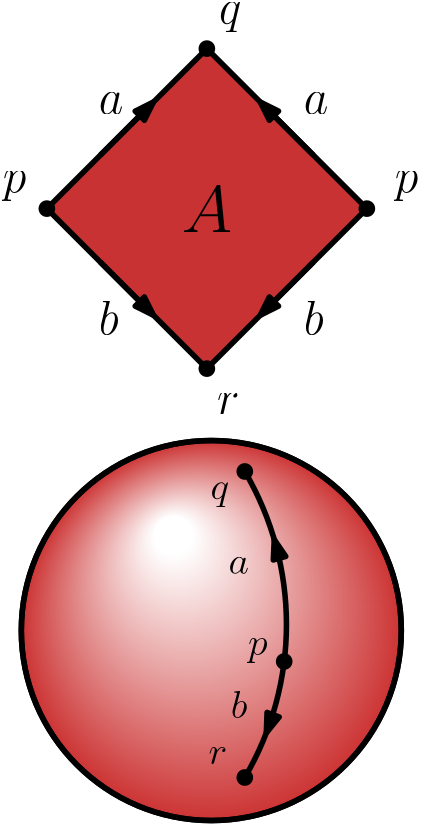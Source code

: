 <?xml version="1.0"?>
<!DOCTYPE ipe SYSTEM "ipe.dtd">
<ipe version="70107" creator="Ipe 7.1.8">
<info created="D:20140623201205" modified="D:20160228124710"/>
<ipestyle name="basic">
<symbol name="arrow/arc(spx)">
<path stroke="sym-stroke" fill="sym-stroke" pen="sym-pen">
0 0 m
-1 0.333 l
-1 -0.333 l
h
</path>
</symbol>
<symbol name="arrow/farc(spx)">
<path stroke="sym-stroke" fill="white" pen="sym-pen">
0 0 m
-1 0.333 l
-1 -0.333 l
h
</path>
</symbol>
<symbol name="mark/circle(sx)" transformations="translations">
<path fill="sym-stroke">
0.6 0 0 0.6 0 0 e
0.4 0 0 0.4 0 0 e
</path>
</symbol>
<symbol name="mark/disk(sx)" transformations="translations">
<path fill="sym-stroke">
0.6 0 0 0.6 0 0 e
</path>
</symbol>
<symbol name="mark/fdisk(sfx)" transformations="translations">
<group>
<path fill="sym-fill">
0.5 0 0 0.5 0 0 e
</path>
<path fill="sym-stroke" fillrule="eofill">
0.6 0 0 0.6 0 0 e
0.4 0 0 0.4 0 0 e
</path>
</group>
</symbol>
<symbol name="mark/box(sx)" transformations="translations">
<path fill="sym-stroke" fillrule="eofill">
-0.6 -0.6 m
0.6 -0.6 l
0.6 0.6 l
-0.6 0.6 l
h
-0.4 -0.4 m
0.4 -0.4 l
0.4 0.4 l
-0.4 0.4 l
h
</path>
</symbol>
<symbol name="mark/square(sx)" transformations="translations">
<path fill="sym-stroke">
-0.6 -0.6 m
0.6 -0.6 l
0.6 0.6 l
-0.6 0.6 l
h
</path>
</symbol>
<symbol name="mark/fsquare(sfx)" transformations="translations">
<group>
<path fill="sym-fill">
-0.5 -0.5 m
0.5 -0.5 l
0.5 0.5 l
-0.5 0.5 l
h
</path>
<path fill="sym-stroke" fillrule="eofill">
-0.6 -0.6 m
0.6 -0.6 l
0.6 0.6 l
-0.6 0.6 l
h
-0.4 -0.4 m
0.4 -0.4 l
0.4 0.4 l
-0.4 0.4 l
h
</path>
</group>
</symbol>
<symbol name="mark/cross(sx)" transformations="translations">
<group>
<path fill="sym-stroke">
-0.43 -0.57 m
0.57 0.43 l
0.43 0.57 l
-0.57 -0.43 l
h
</path>
<path fill="sym-stroke">
-0.43 0.57 m
0.57 -0.43 l
0.43 -0.57 l
-0.57 0.43 l
h
</path>
</group>
</symbol>
<symbol name="arrow/fnormal(spx)">
<path stroke="sym-stroke" fill="white" pen="sym-pen">
0 0 m
-1 0.333 l
-1 -0.333 l
h
</path>
</symbol>
<symbol name="arrow/pointed(spx)">
<path stroke="sym-stroke" fill="sym-stroke" pen="sym-pen">
0 0 m
-1 0.333 l
-0.8 0 l
-1 -0.333 l
h
</path>
</symbol>
<symbol name="arrow/fpointed(spx)">
<path stroke="sym-stroke" fill="white" pen="sym-pen">
0 0 m
-1 0.333 l
-0.8 0 l
-1 -0.333 l
h
</path>
</symbol>
<symbol name="arrow/linear(spx)">
<path stroke="sym-stroke" pen="sym-pen">
-1 0.333 m
0 0 l
-1 -0.333 l
</path>
</symbol>
<symbol name="arrow/fdouble(spx)">
<path stroke="sym-stroke" fill="white" pen="sym-pen">
0 0 m
-1 0.333 l
-1 -0.333 l
h
-1 0 m
-2 0.333 l
-2 -0.333 l
h
</path>
</symbol>
<symbol name="arrow/double(spx)">
<path stroke="sym-stroke" fill="sym-stroke" pen="sym-pen">
0 0 m
-1 0.333 l
-1 -0.333 l
h
-1 0 m
-2 0.333 l
-2 -0.333 l
h
</path>
</symbol>
<pen name="heavier" value="0.8"/>
<pen name="fat" value="1.2"/>
<pen name="ultrafat" value="2"/>
<symbolsize name="large" value="5"/>
<symbolsize name="small" value="2"/>
<symbolsize name="tiny" value="1.1"/>
<arrowsize name="large" value="10"/>
<arrowsize name="small" value="5"/>
<arrowsize name="tiny" value="3"/>
<color name="red" value="1 0 0"/>
<color name="green" value="0 1 0"/>
<color name="blue" value="0 0 1"/>
<color name="yellow" value="1 1 0"/>
<color name="orange" value="1 0.647 0"/>
<color name="gold" value="1 0.843 0"/>
<color name="purple" value="0.627 0.125 0.941"/>
<color name="gray" value="0.745"/>
<color name="brown" value="0.647 0.165 0.165"/>
<color name="navy" value="0 0 0.502"/>
<color name="pink" value="1 0.753 0.796"/>
<color name="seagreen" value="0.18 0.545 0.341"/>
<color name="turquoise" value="0.251 0.878 0.816"/>
<color name="violet" value="0.933 0.51 0.933"/>
<color name="darkblue" value="0 0 0.545"/>
<color name="darkcyan" value="0 0.545 0.545"/>
<color name="darkgray" value="0.663"/>
<color name="darkgreen" value="0 0.392 0"/>
<color name="darkmagenta" value="0.545 0 0.545"/>
<color name="darkorange" value="1 0.549 0"/>
<color name="darkred" value="0.545 0 0"/>
<color name="lightblue" value="0.678 0.847 0.902"/>
<color name="lightcyan" value="0.878 1 1"/>
<color name="lightgray" value="0.827"/>
<color name="lightgreen" value="0.565 0.933 0.565"/>
<color name="lightyellow" value="1 1 0.878"/>
<dashstyle name="dashed" value="[4] 0"/>
<dashstyle name="dotted" value="[1 3] 0"/>
<dashstyle name="dash dotted" value="[4 2 1 2] 0"/>
<dashstyle name="dash dot dotted" value="[4 2 1 2 1 2] 0"/>
<textsize name="large" value="\large"/>
<textsize name="small" value="\small"/>
<textsize name="tiny" value="\tiny"/>
<textsize name="Large" value="\Large"/>
<textsize name="LARGE" value="\LARGE"/>
<textsize name="huge" value="\huge"/>
<textsize name="Huge" value="\Huge"/>
<textsize name="footnote" value="\footnotesize"/>
<textstyle name="center" begin="\begin{center}" end="\end{center}"/>
<textstyle name="itemize" begin="\begin{itemize}" end="\end{itemize}"/>
<textstyle name="item" begin="\begin{itemize}\item{}" end="\end{itemize}"/>
<gridsize name="4 pts" value="4"/>
<gridsize name="8 pts (~3 mm)" value="8"/>
<gridsize name="16 pts (~6 mm)" value="16"/>
<gridsize name="32 pts (~12 mm)" value="32"/>
<gridsize name="10 pts (~3.5 mm)" value="10"/>
<gridsize name="20 pts (~7 mm)" value="20"/>
<gridsize name="14 pts (~5 mm)" value="14"/>
<gridsize name="28 pts (~10 mm)" value="28"/>
<gridsize name="56 pts (~20 mm)" value="56"/>
<anglesize name="90 deg" value="90"/>
<anglesize name="60 deg" value="60"/>
<anglesize name="45 deg" value="45"/>
<anglesize name="30 deg" value="30"/>
<anglesize name="22.5 deg" value="22.5"/>
<tiling name="falling" angle="-60" step="4" width="1"/>
<tiling name="rising" angle="30" step="4" width="1"/>
</ipestyle>
<ipestyle name="gradient">
<gradient name="radazul" type="radial" coords="226 209 0 226 209 100" extend="yes">
 <stop offset="0" color="0.592 0.592 0.988"/>
 <stop offset="1" color="0.87"/>
</gradient>
<gradient name="radverde" type="radial" coords="226 209 0 226 209 60" extend="yes">
 <stop offset="0" color="0.592 0.988 0.592"/>
 <stop offset="1" color="0.87"/>
</gradient>
<gradient name="radgris1" type="radial" coords="432 672 0 432 672 70" extend="yes">
 <stop offset="0" color="0.062"/>
 <stop offset="1" color="1"/>
</gradient>
<gradient name="radgris2" type="radial" coords="432 672 0 432 672 70" extend="yes">
 <stop offset="0" color="0.125"/>
 <stop offset="1" color="1"/>
</gradient>
<gradient name="radgris3" type="radial" coords="432 672 0 432 672 70" extend="yes">
 <stop offset="0" color="0.187"/>
 <stop offset="1" color="1"/>
</gradient>
<gradient name="radgris4" type="radial" coords="432 672 0 432 672 70" extend="yes">
 <stop offset="0" color="0.25"/>
 <stop offset="1" color="1"/>
</gradient>
<gradient name="radgris5" type="radial" coords="432 672 0 432 672 70" extend="yes">
 <stop offset="0" color="0.312"/>
 <stop offset="1" color="1"/>
</gradient>
<gradient name="radgris6" type="radial" coords="432 672 0 432 672 70" extend="yes">
 <stop offset="0" color="0.375"/>
 <stop offset="1" color="1"/>
</gradient>
<gradient name="radgris7" type="radial" coords="432 672 0 432 672 70" extend="yes">
 <stop offset="0" color="0.437"/>
 <stop offset="1" color="1"/>
</gradient>
<gradient name="radgris8" type="radial" coords="432 672 0 432 672 70" extend="yes">
 <stop offset="0" color="0.5"/>
 <stop offset="1" color="1"/>
</gradient>
<gradient name="radgris9" type="radial" coords="432 672 0 432 672 70" extend="yes">
 <stop offset="0" color="0.562"/>
 <stop offset="1" color="1"/>
</gradient>
<gradient name="radgris10" type="radial" coords="432 672 0 432 672 70" extend="yes">
 <stop offset="0" color="0.625"/>
 <stop offset="1" color="1"/>
</gradient>
<gradient name="radgris11" type="radial" coords="432 672 0 432 672 70" extend="yes">
 <stop offset="0" color="0.687"/>
 <stop offset="1" color="1"/>
</gradient>
<gradient name="radgris12" type="radial" coords="432 672 0 432 672 70" extend="yes">
 <stop offset="0" color="0.75"/>
 <stop offset="1" color="1"/>
</gradient>
<gradient name="radgris13" type="radial" coords="432 672 0 432 672 70" extend="yes">
 <stop offset="0" color="0.812"/>
 <stop offset="1" color="1"/>
</gradient>
<gradient name="radgris14" type="radial" coords="432 672 0 432 672 70" extend="yes">
 <stop offset="0" color="0.875"/>
 <stop offset="1" color="1"/>
</gradient>
<gradient name="radgris15" type="radial" coords="432 672 0 432 672 70" extend="yes">
 <stop offset="0" color="0.937"/>
 <stop offset="1" color="1"/>
</gradient>
<gradient name="radgris0" type="radial" coords="432 672 0 432 672 70" extend="yes">
 <stop offset="0" color="0"/>
 <stop offset="1" color="1"/>
</gradient>
<gradient name="lingris" type="axial" coords="309.1 485.5 309.1 400" extend="yes">
 <stop offset="0" color="0.9"/>
 <stop offset="1" color="1"/>
</gradient>
<gradient name="linnegro" type="axial" coords="309.1 485.5 309.1 400" extend="yes">
 <stop offset="0" color="0"/>
 <stop offset="1" color="1"/>
</gradient>
<gradient name="radgris" type="radial" coords="304 736 0 304 736 400" extend="yes">
 <stop offset="0" color="0.9"/>
 <stop offset="0.6" color="0.9"/>
 <stop offset="1" color="1"/>
</gradient>
<gradient name="radnegro" type="radial" coords="304 736 0 304 736 400" extend="yes">
 <stop offset="0" color="0"/>
 <stop offset="0.6" color="0"/>
 <stop offset="1" color="1"/>
</gradient>
<gradient name="fermion" type="radial" coords="396 310 2 400 300 20" extend="yes">
 <stop offset="0" color="1"/>
 <stop offset="1" color="0 0 1"/>
</gradient>
<gradient name="boson" type="radial" coords="300 300 0 300 300 20">
 <stop offset="0" color="1 1 0"/>
 <stop offset="1" color="1"/>
</gradient>
<gradient name="fermion2" type="radial" coords="396 310 2 400 300 20" extend="yes">
 <stop offset="0" color="1"/>
 <stop offset="1" color="0.2"/>
</gradient>
<gradient name="fermion3" type="radial" coords="396 310 2 400 300 20" extend="yes">
 <stop offset="0" color="1"/>
 <stop offset="1" color="0.8 0.2 0.2"/>
</gradient>
<gradient name="logica" type="radial" coords="297.5 341.114 0 297.5 341.114 400" extend="yes">
 <stop offset="0" color="0.2"/>
 <stop offset="1" color="1 1 0"/>
</gradient>
<gradient name="verde" type="radial" coords="297.5 341.114 0 297.5 341.114 400" extend="yes">
 <stop offset="0" color="1"/>
 <stop offset="0.6" color="1"/>
 <stop offset="1" color="0.54 0.81 0.54"/>
</gradient>
<gradient name="hyp" type="radial" coords="297.5 421 0 297.5 421 510" extend="yes">
 <stop offset="0" color="1"/>
 <stop offset="0.48" color="1"/>
 <stop offset="1" color="0.2"/>
</gradient>
</ipestyle>
<page>
<layer name="alpha"/>
<view layers="alpha" active="alpha"/>
<path layer="alpha" matrix="-1.2 0 0 1.2 912.689 86.3802" stroke="black" fill="0.784 0.196 0.196" pen="ultrafat">
448 288 m
496 336 l
544 288 l
496 240 l
h
</path>
<use matrix="-1.2 0 0 1.2 912.689 86.3802" name="mark/disk(sx)" pos="496 336" size="large" stroke="black"/>
<use matrix="-1.2 0 0 1.2 912.689 86.3802" name="mark/disk(sx)" pos="448 288" size="large" stroke="black"/>
<use matrix="-1.2 0 0 1.2 912.689 86.3802" name="mark/disk(sx)" pos="496 240" size="large" stroke="black"/>
<use matrix="-1.2 0 0 1.2 912.689 86.3802" name="mark/disk(sx)" pos="544 288" size="large" stroke="black"/>
<path matrix="-1.2 0 0 1.2 912.689 86.3802" stroke="black" fill="white" pen="ultrafat" arrow="normal/normal">
464 304 m
480 320 l
</path>
<path matrix="-1.2 0 0 1.2 912.689 86.3802" stroke="black" fill="white" pen="ultrafat" arrow="normal/normal">
528 304 m
512 320 l
</path>
<path matrix="-1.2 0 0 1.2 912.689 86.3802" stroke="black" fill="white" pen="ultrafat" arrow="normal/normal">
464 272 m
480 256 l
</path>
<path matrix="-1.2 0 0 1.2 912.689 86.3802" stroke="black" fill="white" pen="ultrafat" arrow="normal/normal">
528 272 m
512 256 l
</path>
<text matrix="1.2 0 0 1.2 228.111 -124.754" pos="103.571 492.505" stroke="black" type="label" width="7.374" height="6.177" depth="0" valign="baseline" size="Large">$a$</text>
<text matrix="1.2 0 0 1.2 154.261 -124.754" pos="103.571 492.505" stroke="black" type="label" width="7.374" height="6.177" depth="0" valign="baseline" size="Large">$a$</text>
<text matrix="1.2 0 0 1.2 228.111 -204.284" pos="103.571 492.505" stroke="black" type="label" width="5.973" height="9.963" depth="0" valign="baseline" size="Large">$b$</text>
<text matrix="1.2 0 0 1.2 154.261 -204.284" pos="103.571 492.505" stroke="black" type="label" width="5.973" height="9.963" depth="0" valign="baseline" size="Large">$b$</text>
<text matrix="1.2 0 0 1.2 197.59 -92.3322" pos="103.571 492.505" stroke="black" type="label" width="6.743" height="6.176" depth="2.79" valign="baseline" size="Large">$q$</text>
<text matrix="1.2 0 0 1.2 196.858 -232.893" pos="103.571 492.505" stroke="black" type="label" width="6.721" height="6.177" depth="0" valign="baseline" size="Large">$r$</text>
<text matrix="1.2 0 0 1.2 260.869 -153.081" pos="103.571 492.505" stroke="black" type="label" width="7.05" height="6.176" depth="2.79" valign="baseline" size="Large">$p$</text>
<text matrix="1.2 0 0 1.2 119.735 -153.081" pos="103.571 492.505" stroke="black" type="label" width="7.05" height="6.176" depth="2.79" valign="baseline" size="Large">$p$</text>
<text matrix="1.2 0 0 1.2 -277.318 67.6002" pos="488.089 296.59" stroke="black" type="label" width="15.167" height="14.119" depth="0" valign="baseline" size="huge">$A$</text>
<group matrix="1 0 0 1 -16.5756 -8.00034">
<path matrix="3.42 0 0 3.42 -1032.33 -737.908" stroke="0" fill="white" pen="ultrafat" gradient="fermion3">
20 0 0 20 400 300 e
</path>
<use matrix="-1 0 0 1 587.012 -128.004" name="mark/disk(sx)" pos="225.113 404.954" size="large" stroke="black"/>
<use matrix="-1 0 0 1 587.012 -128.004" name="mark/disk(sx)" pos="239.294 363.184" size="large" stroke="black"/>
<use matrix="-1 0 0 1 587.012 -128.004" name="mark/disk(sx)" pos="239.294 473.363" size="large" stroke="black"/>
<path matrix="-1 0 0 1 587.012 -128.004" stroke="black" pen="ultrafat">
239.294 363.184 m
108.659 0 0 -108.659 332.952 418.273 239.294 473.363 a
</path>
<path matrix="-1 0 0 1 587.012 -128.004" stroke="black" pen="ultrafat" arrow="normal/normal">
228.136 446.913 m
228.691 448.874 l
</path>
<path matrix="-1 0 0 1 587.012 -128.004" stroke="black" pen="ultrafat" arrow="normal/normal">
230.885 381.003 m
231.55 379.231 l
</path>
<text matrix="-1 0 0 1 445.421 -183.979" transformations="translations" pos="103.571 492.505" stroke="black" type="label" width="7.374" height="6.177" depth="0" valign="baseline" size="Large">$a$</text>
<text matrix="-1 0 0 1 446.237 -235.869" transformations="translations" pos="103.571 492.505" stroke="black" type="label" width="5.973" height="9.963" depth="0" valign="baseline" size="Large">$b$</text>
<text matrix="-1 0 0 1 452.416 -213.199" transformations="translations" pos="103.571 492.505" stroke="black" type="label" width="7.05" height="6.176" depth="2.79" valign="baseline" size="Large">$p$</text>
<text matrix="-1 0 0 1 438.955 -157.152" transformations="translations" pos="103.571 492.505" stroke="black" type="label" width="6.743" height="6.176" depth="2.79" valign="baseline" size="Large">$q$</text>
<text matrix="-1 0 0 1 438.227 -252.459" transformations="translations" pos="103.571 492.505" stroke="black" type="label" width="6.721" height="6.177" depth="0" valign="baseline" size="Large">$r$</text>
</group>
</page>
</ipe>
